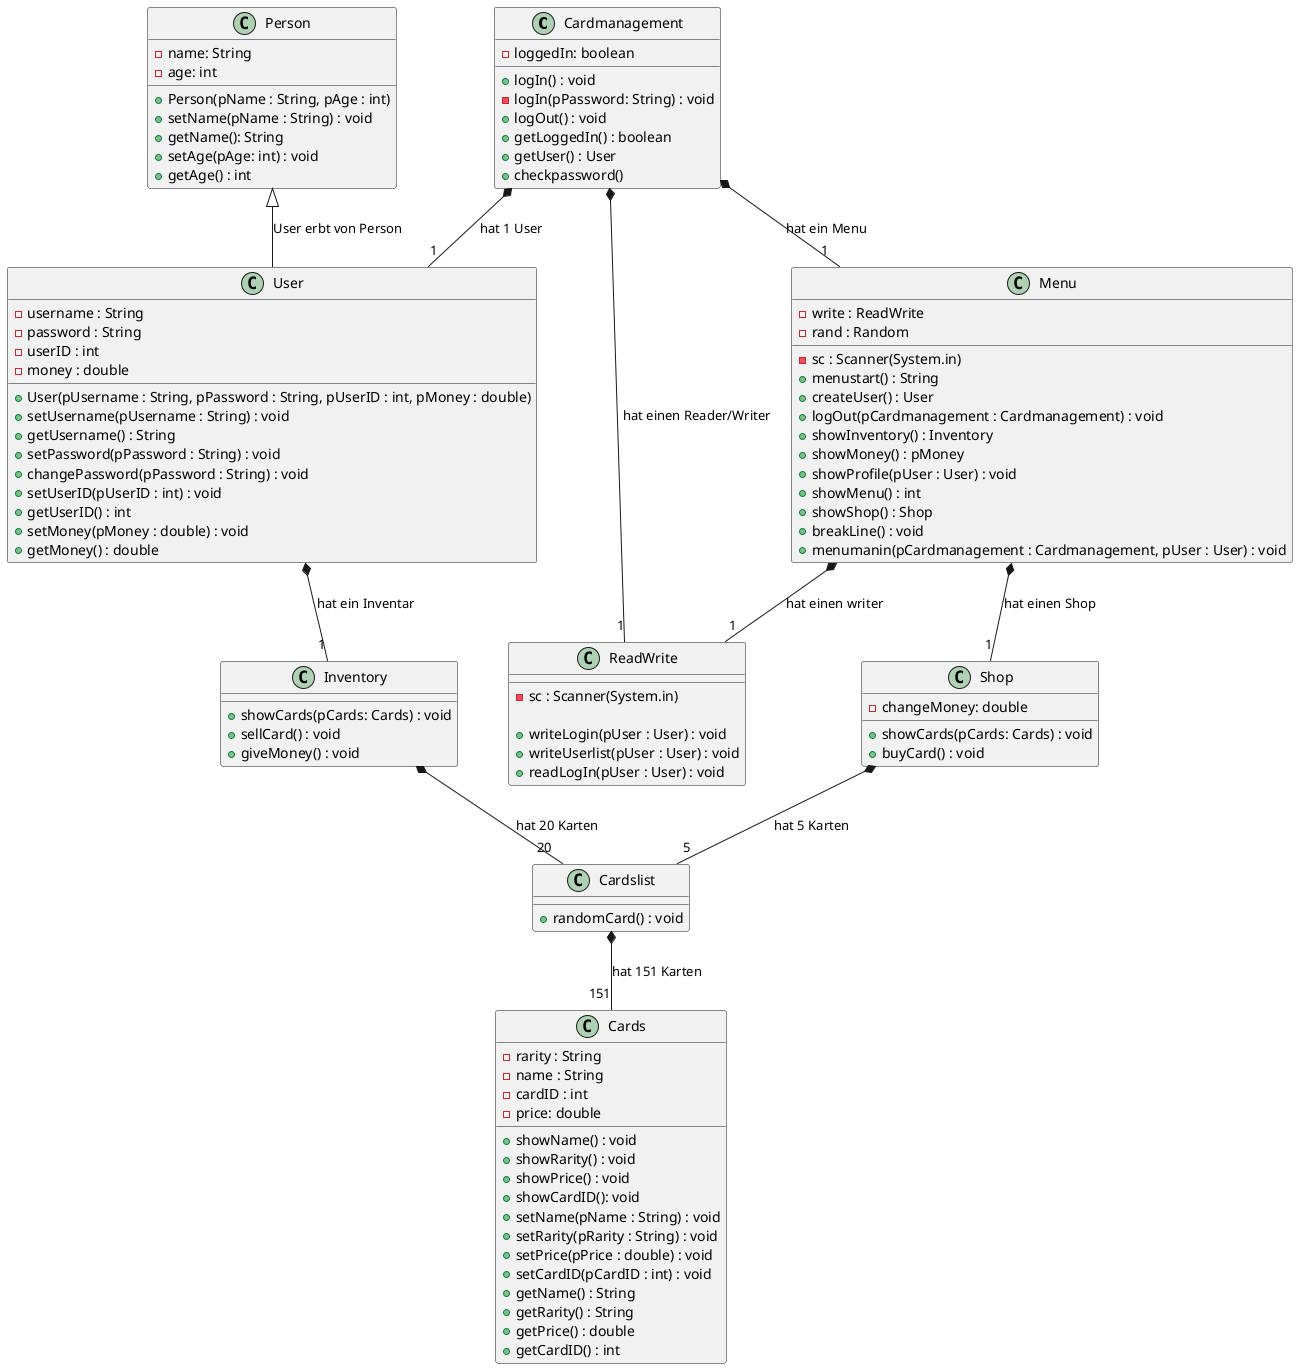 @startuml Klassendiagramm

class Cardmanagement{
    -loggedIn: boolean
    +logIn() : void
    -logIn(pPassword: String) : void
    +logOut() : void
    +getLoggedIn() : boolean
    +getUser() : User
    +checkpassword()



}


class Menu{
    -sc : Scanner(System.in)
    -write : ReadWrite
    -rand : Random

    +menustart() : String
    +createUser() : User
    +logOut(pCardmanagement : Cardmanagement) : void
    +showInventory() : Inventory
    +showMoney() : pMoney
    +showProfile(pUser : User) : void
    +showMenu() : int
    +showShop() : Shop
    +breakLine() : void
    +menumanin(pCardmanagement : Cardmanagement, pUser : User) : void


}


class Shop{
    -changeMoney: double

    
    +showCards(pCards: Cards) : void
    +buyCard() : void

}


class User{
    -username : String
    -password : String
    -userID : int
    -money : double


    +User(pUsername : String, pPassword : String, pUserID : int, pMoney : double)
    +setUsername(pUsername : String) : void
    +getUsername() : String
    +setPassword(pPassword : String) : void
    +changePassword(pPassword : String) : void
    +setUserID(pUserID : int) : void
    +getUserID() : int
    +setMoney(pMoney : double) : void
    +getMoney() : double
    

}


class Person{
    -name: String
    -age: int

    +Person(pName : String, pAge : int)
    +setName(pName : String) : void
    +getName(): String
    +setAge(pAge: int) : void
    +getAge() : int
}


class Cards{
    -rarity : String
    -name : String
    -cardID : int
    -price: double

    +showName() : void
    +showRarity() : void
    +showPrice() : void
    +showCardID(): void
    +setName(pName : String) : void
    +setRarity(pRarity : String) : void
    +setPrice(pPrice : double) : void
    +setCardID(pCardID : int) : void
    +getName() : String
    +getRarity() : String
    +getPrice() : double
    +getCardID() : int

}


class Inventory{
    +showCards(pCards: Cards) : void
    +sellCard() : void
    +giveMoney() : void
}


class Cardslist{
    +randomCard() : void
}

class ReadWrite{
    - sc : Scanner(System.in)

    + writeLogin(pUser : User) : void
    + writeUserlist(pUser : User) : void
    + readLogIn(pUser : User) : void
}

Cardmanagement *-- "1" Menu : hat ein Menu
Cardmanagement *-- "1" ReadWrite : hat einen Reader/Writer 
User *-- "1" Inventory : hat ein Inventar
Cardmanagement *-- "1" User : hat 1 User
Menu *-- "1" Shop : hat einen Shop
Menu *-- "1" ReadWrite : hat einen writer
Shop *-- "5" Cardslist : hat 5 Karten 
Inventory *-- "20" Cardslist : hat 20 Karten
Cardslist *-- "151" Cards : hat 151 Karten
Person <|-- User : User erbt von Person

@enduml